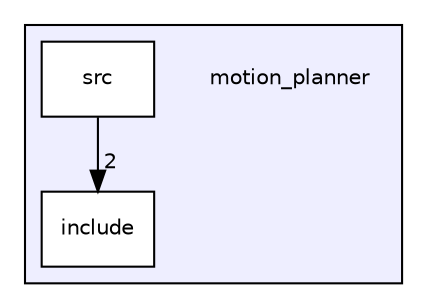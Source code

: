 digraph "/home/mattia/trento_lab_home/ros_ws/src/Robotica/motion_planner" {
  compound=true
  node [ fontsize="10", fontname="Helvetica"];
  edge [ labelfontsize="10", labelfontname="Helvetica"];
  subgraph clusterdir_460fe994c6b4623f034b5099157ba189 {
    graph [ bgcolor="#eeeeff", pencolor="black", label="" URL="dir_460fe994c6b4623f034b5099157ba189.html"];
    dir_460fe994c6b4623f034b5099157ba189 [shape=plaintext label="motion_planner"];
  dir_103bd8faa7e1e94a88e27d199f8e61d2 [shape=box label="include" fillcolor="white" style="filled" URL="dir_103bd8faa7e1e94a88e27d199f8e61d2.html"];
  dir_58339f9787fa011001c8f5ffc8993916 [shape=box label="src" fillcolor="white" style="filled" URL="dir_58339f9787fa011001c8f5ffc8993916.html"];
  }
  dir_58339f9787fa011001c8f5ffc8993916->dir_103bd8faa7e1e94a88e27d199f8e61d2 [headlabel="2", labeldistance=1.5 headhref="dir_000002_000001.html"];
}
